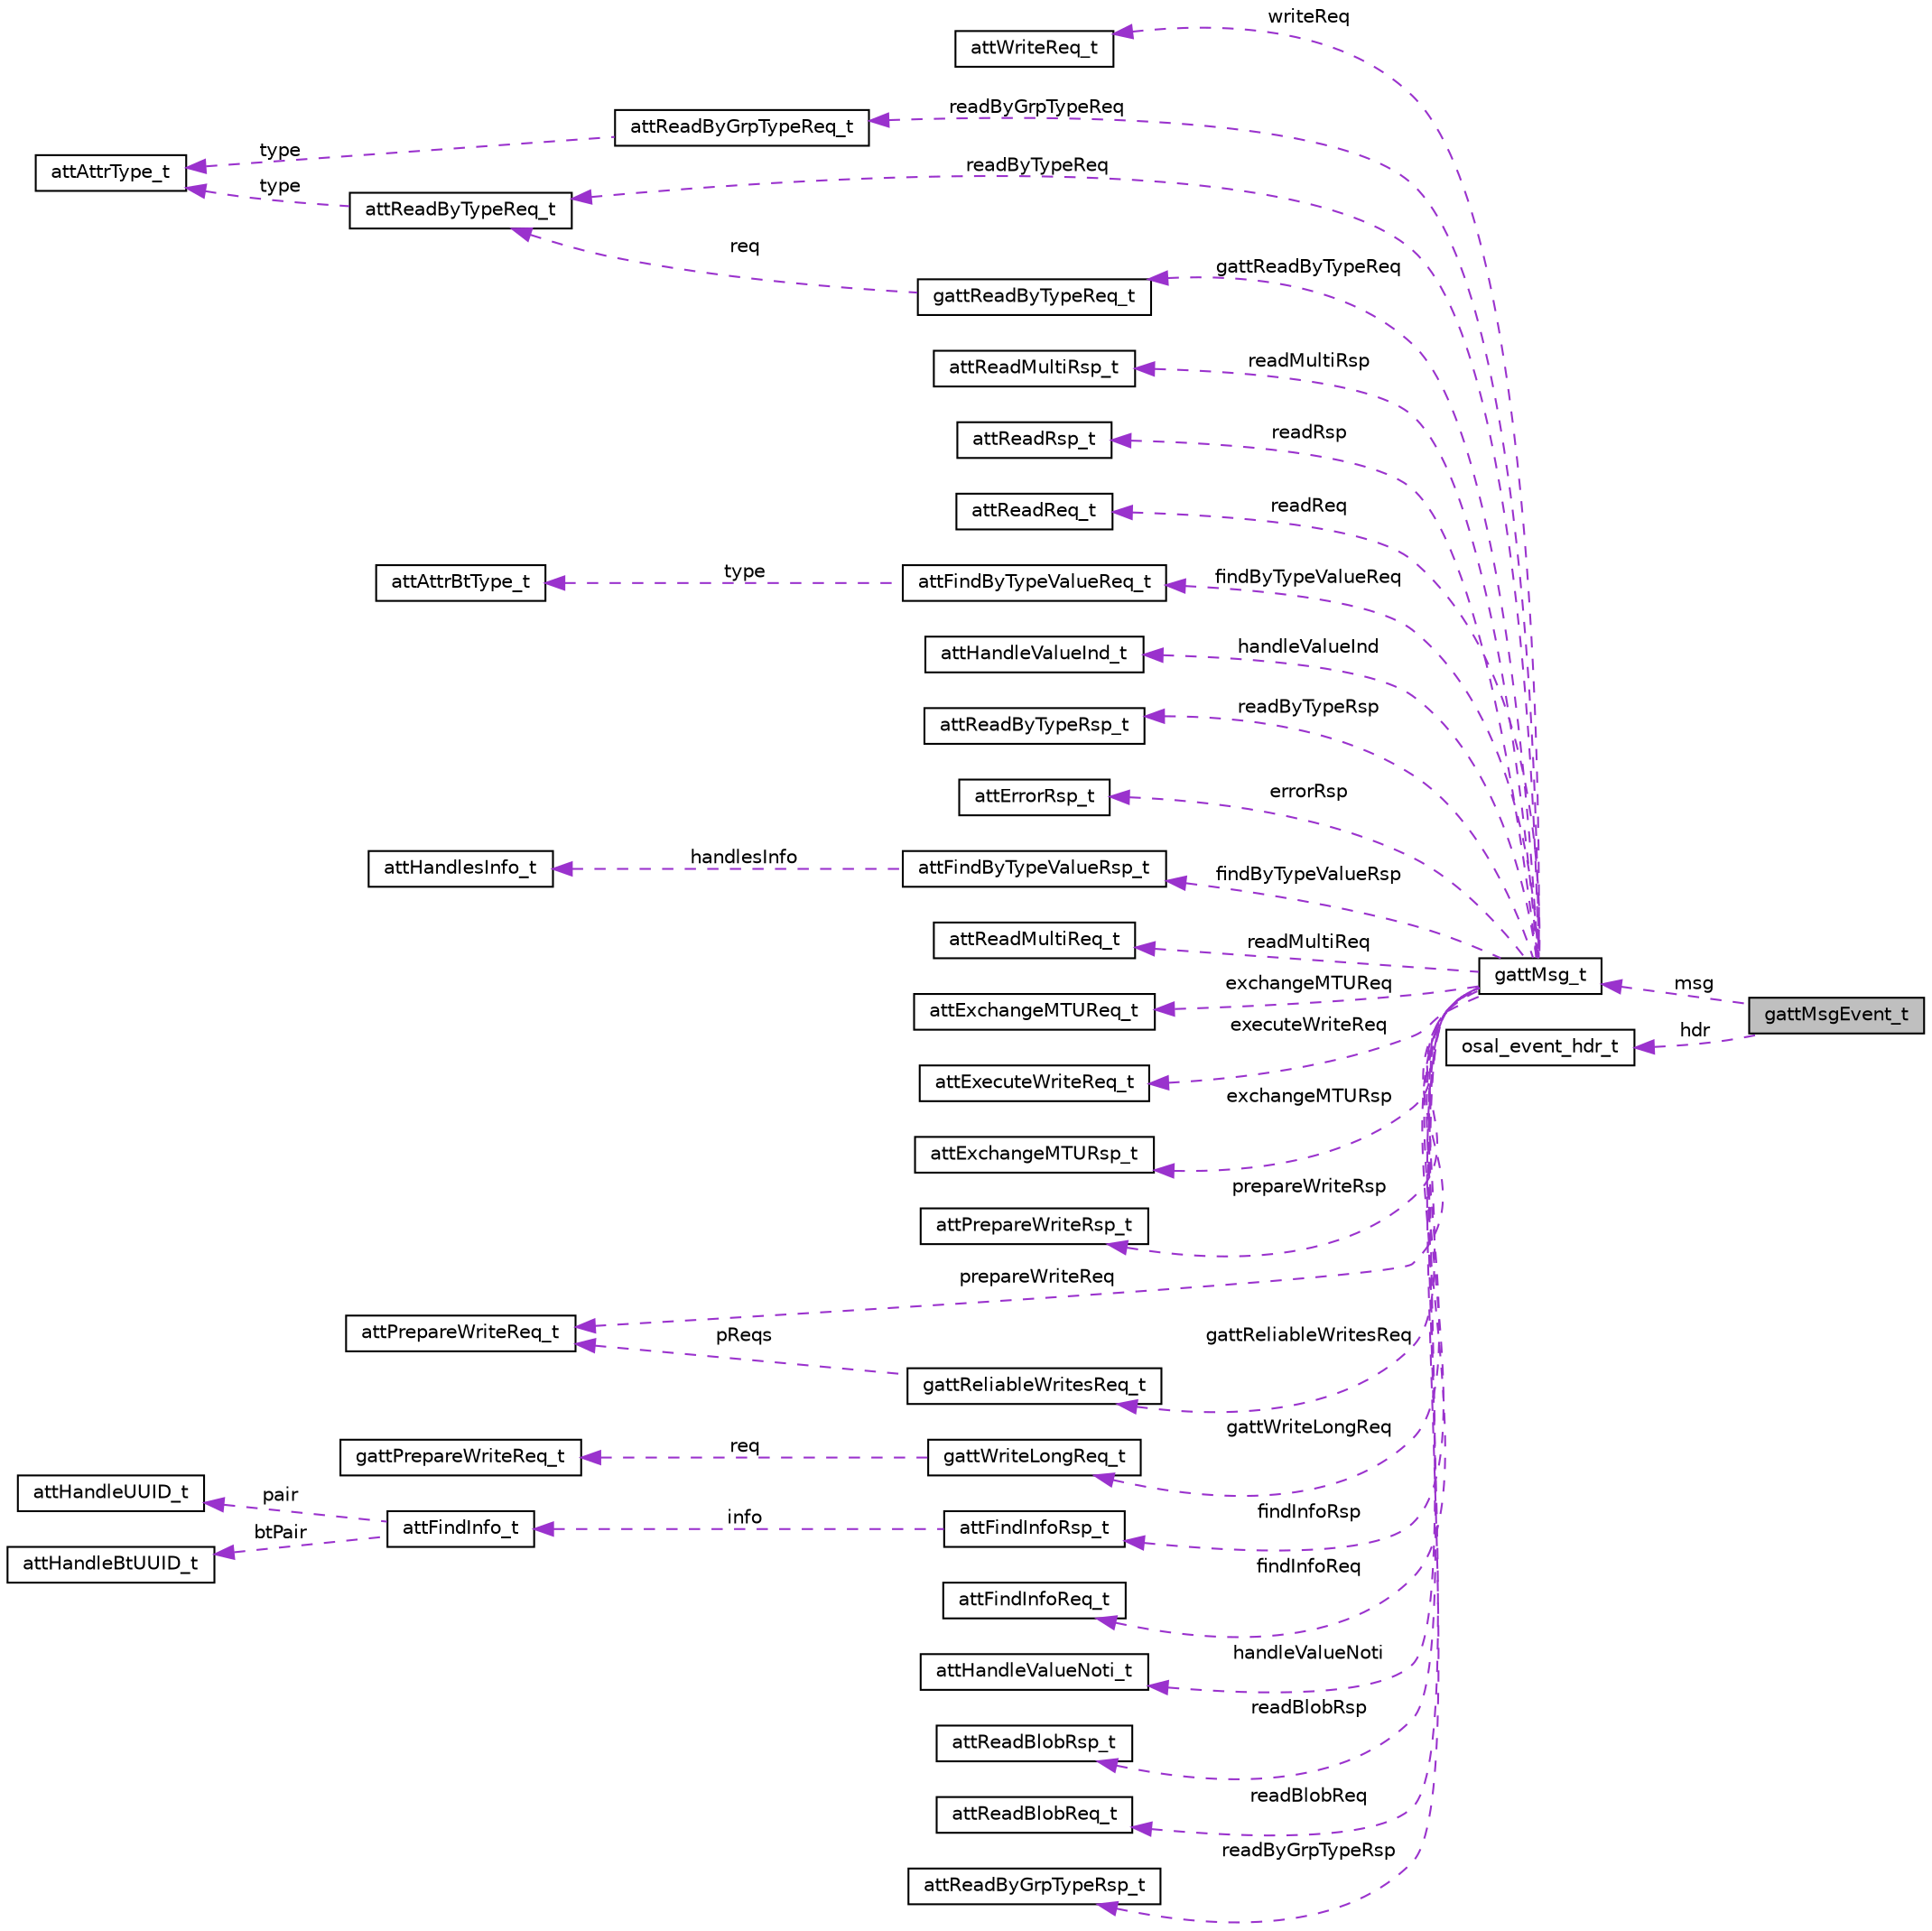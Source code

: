 digraph "gattMsgEvent_t"
{
  edge [fontname="Helvetica",fontsize="10",labelfontname="Helvetica",labelfontsize="10"];
  node [fontname="Helvetica",fontsize="10",shape=record];
  rankdir="LR";
  Node1 [label="gattMsgEvent_t",height=0.2,width=0.4,color="black", fillcolor="grey75", style="filled" fontcolor="black"];
  Node2 -> Node1 [dir="back",color="darkorchid3",fontsize="10",style="dashed",label=" msg" ,fontname="Helvetica"];
  Node2 [label="gattMsg_t",height=0.2,width=0.4,color="black", fillcolor="white", style="filled",URL="$uniongatt_msg__t.html"];
  Node3 -> Node2 [dir="back",color="darkorchid3",fontsize="10",style="dashed",label=" writeReq" ,fontname="Helvetica"];
  Node3 [label="attWriteReq_t",height=0.2,width=0.4,color="black", fillcolor="white", style="filled",URL="$structatt_write_req__t.html"];
  Node4 -> Node2 [dir="back",color="darkorchid3",fontsize="10",style="dashed",label=" readByGrpTypeReq" ,fontname="Helvetica"];
  Node4 [label="attReadByGrpTypeReq_t",height=0.2,width=0.4,color="black", fillcolor="white", style="filled",URL="$structatt_read_by_grp_type_req__t.html"];
  Node5 -> Node4 [dir="back",color="darkorchid3",fontsize="10",style="dashed",label=" type" ,fontname="Helvetica"];
  Node5 [label="attAttrType_t",height=0.2,width=0.4,color="black", fillcolor="white", style="filled",URL="$structatt_attr_type__t.html"];
  Node6 -> Node2 [dir="back",color="darkorchid3",fontsize="10",style="dashed",label=" readMultiRsp" ,fontname="Helvetica"];
  Node6 [label="attReadMultiRsp_t",height=0.2,width=0.4,color="black", fillcolor="white", style="filled",URL="$structatt_read_multi_rsp__t.html"];
  Node7 -> Node2 [dir="back",color="darkorchid3",fontsize="10",style="dashed",label=" readRsp" ,fontname="Helvetica"];
  Node7 [label="attReadRsp_t",height=0.2,width=0.4,color="black", fillcolor="white", style="filled",URL="$structatt_read_rsp__t.html"];
  Node8 -> Node2 [dir="back",color="darkorchid3",fontsize="10",style="dashed",label=" readReq" ,fontname="Helvetica"];
  Node8 [label="attReadReq_t",height=0.2,width=0.4,color="black", fillcolor="white", style="filled",URL="$structatt_read_req__t.html"];
  Node9 -> Node2 [dir="back",color="darkorchid3",fontsize="10",style="dashed",label=" findByTypeValueReq" ,fontname="Helvetica"];
  Node9 [label="attFindByTypeValueReq_t",height=0.2,width=0.4,color="black", fillcolor="white", style="filled",URL="$structatt_find_by_type_value_req__t.html"];
  Node10 -> Node9 [dir="back",color="darkorchid3",fontsize="10",style="dashed",label=" type" ,fontname="Helvetica"];
  Node10 [label="attAttrBtType_t",height=0.2,width=0.4,color="black", fillcolor="white", style="filled",URL="$structatt_attr_bt_type__t.html"];
  Node11 -> Node2 [dir="back",color="darkorchid3",fontsize="10",style="dashed",label=" handleValueInd" ,fontname="Helvetica"];
  Node11 [label="attHandleValueInd_t",height=0.2,width=0.4,color="black", fillcolor="white", style="filled",URL="$structatt_handle_value_ind__t.html"];
  Node12 -> Node2 [dir="back",color="darkorchid3",fontsize="10",style="dashed",label=" readByTypeRsp" ,fontname="Helvetica"];
  Node12 [label="attReadByTypeRsp_t",height=0.2,width=0.4,color="black", fillcolor="white", style="filled",URL="$structatt_read_by_type_rsp__t.html"];
  Node13 -> Node2 [dir="back",color="darkorchid3",fontsize="10",style="dashed",label=" errorRsp" ,fontname="Helvetica"];
  Node13 [label="attErrorRsp_t",height=0.2,width=0.4,color="black", fillcolor="white", style="filled",URL="$structatt_error_rsp__t.html"];
  Node14 -> Node2 [dir="back",color="darkorchid3",fontsize="10",style="dashed",label=" findByTypeValueRsp" ,fontname="Helvetica"];
  Node14 [label="attFindByTypeValueRsp_t",height=0.2,width=0.4,color="black", fillcolor="white", style="filled",URL="$structatt_find_by_type_value_rsp__t.html"];
  Node15 -> Node14 [dir="back",color="darkorchid3",fontsize="10",style="dashed",label=" handlesInfo" ,fontname="Helvetica"];
  Node15 [label="attHandlesInfo_t",height=0.2,width=0.4,color="black", fillcolor="white", style="filled",URL="$structatt_handles_info__t.html"];
  Node16 -> Node2 [dir="back",color="darkorchid3",fontsize="10",style="dashed",label=" readMultiReq" ,fontname="Helvetica"];
  Node16 [label="attReadMultiReq_t",height=0.2,width=0.4,color="black", fillcolor="white", style="filled",URL="$structatt_read_multi_req__t.html"];
  Node17 -> Node2 [dir="back",color="darkorchid3",fontsize="10",style="dashed",label=" readByTypeReq" ,fontname="Helvetica"];
  Node17 [label="attReadByTypeReq_t",height=0.2,width=0.4,color="black", fillcolor="white", style="filled",URL="$structatt_read_by_type_req__t.html"];
  Node5 -> Node17 [dir="back",color="darkorchid3",fontsize="10",style="dashed",label=" type" ,fontname="Helvetica"];
  Node18 -> Node2 [dir="back",color="darkorchid3",fontsize="10",style="dashed",label=" exchangeMTUReq" ,fontname="Helvetica"];
  Node18 [label="attExchangeMTUReq_t",height=0.2,width=0.4,color="black", fillcolor="white", style="filled",URL="$structatt_exchange_m_t_u_req__t.html"];
  Node19 -> Node2 [dir="back",color="darkorchid3",fontsize="10",style="dashed",label=" executeWriteReq" ,fontname="Helvetica"];
  Node19 [label="attExecuteWriteReq_t",height=0.2,width=0.4,color="black", fillcolor="white", style="filled",URL="$structatt_execute_write_req__t.html"];
  Node20 -> Node2 [dir="back",color="darkorchid3",fontsize="10",style="dashed",label=" exchangeMTURsp" ,fontname="Helvetica"];
  Node20 [label="attExchangeMTURsp_t",height=0.2,width=0.4,color="black", fillcolor="white", style="filled",URL="$structatt_exchange_m_t_u_rsp__t.html"];
  Node21 -> Node2 [dir="back",color="darkorchid3",fontsize="10",style="dashed",label=" prepareWriteRsp" ,fontname="Helvetica"];
  Node21 [label="attPrepareWriteRsp_t",height=0.2,width=0.4,color="black", fillcolor="white", style="filled",URL="$structatt_prepare_write_rsp__t.html"];
  Node22 -> Node2 [dir="back",color="darkorchid3",fontsize="10",style="dashed",label=" gattReliableWritesReq" ,fontname="Helvetica"];
  Node22 [label="gattReliableWritesReq_t",height=0.2,width=0.4,color="black", fillcolor="white", style="filled",URL="$structgatt_reliable_writes_req__t.html"];
  Node23 -> Node22 [dir="back",color="darkorchid3",fontsize="10",style="dashed",label=" pReqs" ,fontname="Helvetica"];
  Node23 [label="attPrepareWriteReq_t",height=0.2,width=0.4,color="black", fillcolor="white", style="filled",URL="$structatt_prepare_write_req__t.html"];
  Node24 -> Node2 [dir="back",color="darkorchid3",fontsize="10",style="dashed",label=" gattWriteLongReq" ,fontname="Helvetica"];
  Node24 [label="gattWriteLongReq_t",height=0.2,width=0.4,color="black", fillcolor="white", style="filled",URL="$structgatt_write_long_req__t.html"];
  Node25 -> Node24 [dir="back",color="darkorchid3",fontsize="10",style="dashed",label=" req" ,fontname="Helvetica"];
  Node25 [label="gattPrepareWriteReq_t",height=0.2,width=0.4,color="black", fillcolor="white", style="filled",URL="$structgatt_prepare_write_req__t.html"];
  Node26 -> Node2 [dir="back",color="darkorchid3",fontsize="10",style="dashed",label=" findInfoRsp" ,fontname="Helvetica"];
  Node26 [label="attFindInfoRsp_t",height=0.2,width=0.4,color="black", fillcolor="white", style="filled",URL="$structatt_find_info_rsp__t.html"];
  Node27 -> Node26 [dir="back",color="darkorchid3",fontsize="10",style="dashed",label=" info" ,fontname="Helvetica"];
  Node27 [label="attFindInfo_t",height=0.2,width=0.4,color="black", fillcolor="white", style="filled",URL="$unionatt_find_info__t.html"];
  Node28 -> Node27 [dir="back",color="darkorchid3",fontsize="10",style="dashed",label=" pair" ,fontname="Helvetica"];
  Node28 [label="attHandleUUID_t",height=0.2,width=0.4,color="black", fillcolor="white", style="filled",URL="$structatt_handle_u_u_i_d__t.html"];
  Node29 -> Node27 [dir="back",color="darkorchid3",fontsize="10",style="dashed",label=" btPair" ,fontname="Helvetica"];
  Node29 [label="attHandleBtUUID_t",height=0.2,width=0.4,color="black", fillcolor="white", style="filled",URL="$structatt_handle_bt_u_u_i_d__t.html"];
  Node30 -> Node2 [dir="back",color="darkorchid3",fontsize="10",style="dashed",label=" findInfoReq" ,fontname="Helvetica"];
  Node30 [label="attFindInfoReq_t",height=0.2,width=0.4,color="black", fillcolor="white", style="filled",URL="$structatt_find_info_req__t.html"];
  Node31 -> Node2 [dir="back",color="darkorchid3",fontsize="10",style="dashed",label=" handleValueNoti" ,fontname="Helvetica"];
  Node31 [label="attHandleValueNoti_t",height=0.2,width=0.4,color="black", fillcolor="white", style="filled",URL="$structatt_handle_value_noti__t.html"];
  Node32 -> Node2 [dir="back",color="darkorchid3",fontsize="10",style="dashed",label=" readBlobRsp" ,fontname="Helvetica"];
  Node32 [label="attReadBlobRsp_t",height=0.2,width=0.4,color="black", fillcolor="white", style="filled",URL="$structatt_read_blob_rsp__t.html"];
  Node23 -> Node2 [dir="back",color="darkorchid3",fontsize="10",style="dashed",label=" prepareWriteReq" ,fontname="Helvetica"];
  Node33 -> Node2 [dir="back",color="darkorchid3",fontsize="10",style="dashed",label=" readBlobReq" ,fontname="Helvetica"];
  Node33 [label="attReadBlobReq_t",height=0.2,width=0.4,color="black", fillcolor="white", style="filled",URL="$structatt_read_blob_req__t.html"];
  Node34 -> Node2 [dir="back",color="darkorchid3",fontsize="10",style="dashed",label=" readByGrpTypeRsp" ,fontname="Helvetica"];
  Node34 [label="attReadByGrpTypeRsp_t",height=0.2,width=0.4,color="black", fillcolor="white", style="filled",URL="$structatt_read_by_grp_type_rsp__t.html"];
  Node35 -> Node2 [dir="back",color="darkorchid3",fontsize="10",style="dashed",label=" gattReadByTypeReq" ,fontname="Helvetica"];
  Node35 [label="gattReadByTypeReq_t",height=0.2,width=0.4,color="black", fillcolor="white", style="filled",URL="$structgatt_read_by_type_req__t.html"];
  Node17 -> Node35 [dir="back",color="darkorchid3",fontsize="10",style="dashed",label=" req" ,fontname="Helvetica"];
  Node36 -> Node1 [dir="back",color="darkorchid3",fontsize="10",style="dashed",label=" hdr" ,fontname="Helvetica"];
  Node36 [label="osal_event_hdr_t",height=0.2,width=0.4,color="black", fillcolor="white", style="filled",URL="$structosal__event__hdr__t.html"];
}
